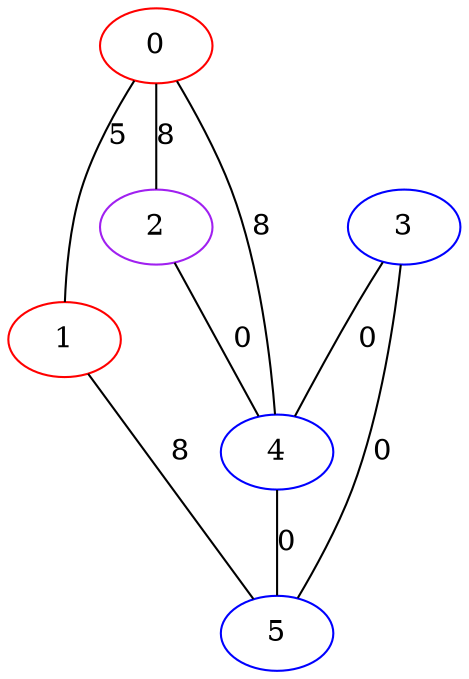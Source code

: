 graph "" {
0 [color=red, weight=1];
1 [color=red, weight=1];
2 [color=purple, weight=4];
3 [color=blue, weight=3];
4 [color=blue, weight=3];
5 [color=blue, weight=3];
0 -- 1  [key=0, label=5];
0 -- 2  [key=0, label=8];
0 -- 4  [key=0, label=8];
1 -- 5  [key=0, label=8];
2 -- 4  [key=0, label=0];
3 -- 4  [key=0, label=0];
3 -- 5  [key=0, label=0];
4 -- 5  [key=0, label=0];
}
